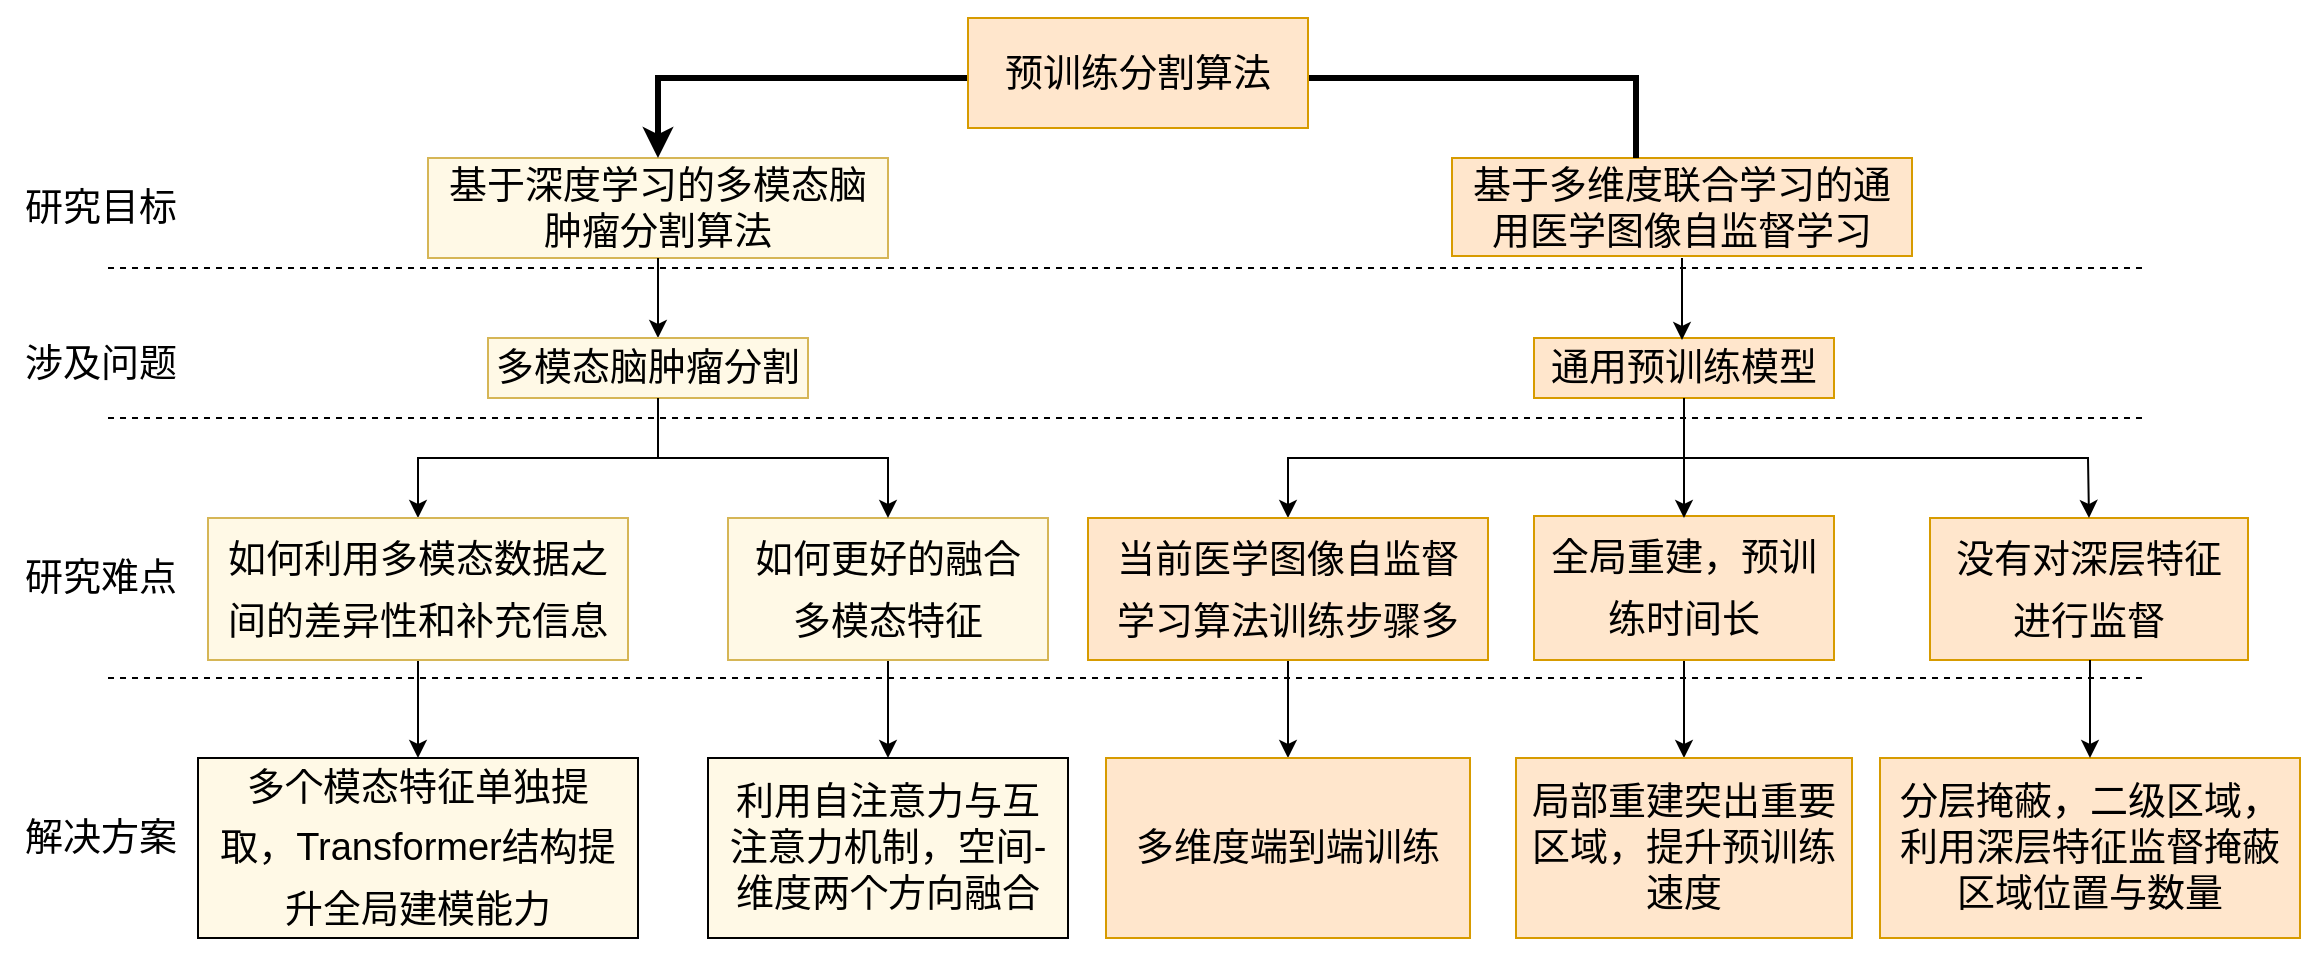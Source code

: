 <mxfile version="21.1.4" type="github">
  <diagram id="0XalJRFb_FaLtltL8yvP" name="Page-1">
    <mxGraphModel dx="1194" dy="716" grid="1" gridSize="10" guides="1" tooltips="1" connect="1" arrows="1" fold="1" page="1" pageScale="1" pageWidth="827" pageHeight="1169" math="0" shadow="0">
      <root>
        <mxCell id="0" />
        <mxCell id="1" parent="0" />
        <mxCell id="RfJ-P4A6I4sV2qX86uT7-1" value="&lt;span style=&quot;font-size: 19px;&quot;&gt;基于深度学习的多模态脑肿瘤分割算法&lt;/span&gt;" style="rounded=0;whiteSpace=wrap;html=1;fontSize=19;spacing=3;fillColor=#fff9e6;strokeColor=#d6b656;fontStyle=0" parent="1" vertex="1">
          <mxGeometry x="240" y="190" width="230" height="50" as="geometry" />
        </mxCell>
        <mxCell id="nW3R6R8pkiTnBgql9zXT-2" value="" style="edgeStyle=orthogonalEdgeStyle;rounded=0;orthogonalLoop=1;jettySize=auto;html=1;entryX=0.5;entryY=0;entryDx=0;entryDy=0;fontSize=19;strokeWidth=3;fontStyle=0" parent="1" source="nW3R6R8pkiTnBgql9zXT-5" target="RfJ-P4A6I4sV2qX86uT7-1" edge="1">
          <mxGeometry relative="1" as="geometry">
            <mxPoint x="330" y="50" as="targetPoint" />
            <Array as="points">
              <mxPoint x="355" y="150" />
            </Array>
          </mxGeometry>
        </mxCell>
        <mxCell id="RfJ-P4A6I4sV2qX86uT7-2" value="&lt;span style=&quot;font-size: 19px;&quot;&gt;基于多维度联合学习的通用医学图像自监督学习&lt;/span&gt;" style="rounded=0;whiteSpace=wrap;html=1;fontSize=19;spacing=3;fillColor=#ffe6cc;strokeColor=#d79b00;fontStyle=0" parent="1" vertex="1">
          <mxGeometry x="752" y="190" width="230" height="49" as="geometry" />
        </mxCell>
        <mxCell id="RfJ-P4A6I4sV2qX86uT7-3" value="" style="endArrow=classic;html=1;rounded=0;fontSize=19;fontStyle=0" parent="1" edge="1">
          <mxGeometry width="50" height="50" relative="1" as="geometry">
            <mxPoint x="355" y="240" as="sourcePoint" />
            <mxPoint x="355" y="280" as="targetPoint" />
          </mxGeometry>
        </mxCell>
        <mxCell id="RfJ-P4A6I4sV2qX86uT7-6" value="&lt;span style=&quot;font-size: 19px;&quot;&gt;多模态脑肿瘤分割&lt;/span&gt;" style="rounded=0;whiteSpace=wrap;html=1;fontSize=19;fontStyle=0;fillColor=#fff9e6;strokeColor=#d6b656;" parent="1" vertex="1">
          <mxGeometry x="270" y="280" width="160" height="30" as="geometry" />
        </mxCell>
        <mxCell id="RfJ-P4A6I4sV2qX86uT7-7" value="&lt;span style=&quot;font-size: 19px;&quot;&gt;通用预训练模型&lt;/span&gt;" style="rounded=0;whiteSpace=wrap;html=1;fontSize=19;fontStyle=0;fillColor=#ffe6cc;strokeColor=#d79b00;" parent="1" vertex="1">
          <mxGeometry x="793" y="280" width="150" height="30" as="geometry" />
        </mxCell>
        <mxCell id="RfJ-P4A6I4sV2qX86uT7-8" value="" style="endArrow=classic;html=1;rounded=0;fontSize=19;fontStyle=0" parent="1" edge="1">
          <mxGeometry width="50" height="50" relative="1" as="geometry">
            <mxPoint x="867" y="240" as="sourcePoint" />
            <mxPoint x="867" y="281" as="targetPoint" />
          </mxGeometry>
        </mxCell>
        <mxCell id="RfJ-P4A6I4sV2qX86uT7-9" value="" style="endArrow=classic;html=1;rounded=0;fontSize=19;entryX=0.5;entryY=0;entryDx=0;entryDy=0;fontStyle=0" parent="1" edge="1">
          <mxGeometry width="50" height="50" relative="1" as="geometry">
            <mxPoint x="355" y="310" as="sourcePoint" />
            <mxPoint x="235" y="370" as="targetPoint" />
            <Array as="points">
              <mxPoint x="355" y="340" />
              <mxPoint x="235" y="340" />
            </Array>
          </mxGeometry>
        </mxCell>
        <mxCell id="RfJ-P4A6I4sV2qX86uT7-21" value="" style="edgeStyle=orthogonalEdgeStyle;rounded=0;orthogonalLoop=1;jettySize=auto;html=1;fontSize=19;fontColor=none;fontStyle=0" parent="1" source="RfJ-P4A6I4sV2qX86uT7-10" target="RfJ-P4A6I4sV2qX86uT7-20" edge="1">
          <mxGeometry relative="1" as="geometry" />
        </mxCell>
        <mxCell id="RfJ-P4A6I4sV2qX86uT7-10" value="&lt;span style=&quot;line-height: 1.6; font-size: 19px;&quot;&gt;如何利用多模态数据之间的差异性和补充信息&lt;/span&gt;" style="rounded=0;whiteSpace=wrap;html=1;spacingTop=0;spacing=9;fontSize=19;fontStyle=0;fillColor=#fff9e6;strokeColor=#d6b656;" parent="1" vertex="1">
          <mxGeometry x="130" y="370" width="210" height="71" as="geometry" />
        </mxCell>
        <mxCell id="RfJ-P4A6I4sV2qX86uT7-23" value="" style="edgeStyle=orthogonalEdgeStyle;rounded=0;orthogonalLoop=1;jettySize=auto;html=1;fontSize=19;fontColor=none;fontStyle=0" parent="1" source="RfJ-P4A6I4sV2qX86uT7-11" target="RfJ-P4A6I4sV2qX86uT7-22" edge="1">
          <mxGeometry relative="1" as="geometry" />
        </mxCell>
        <mxCell id="RfJ-P4A6I4sV2qX86uT7-11" value="&lt;span style=&quot;line-height: 1.6; font-size: 19px;&quot;&gt;如何更好的融合多模态特征&lt;/span&gt;" style="rounded=0;whiteSpace=wrap;html=1;spacingTop=0;spacing=9;fontSize=19;fontStyle=0;fillColor=#fff9e6;strokeColor=#d6b656;" parent="1" vertex="1">
          <mxGeometry x="390" y="370" width="160" height="71" as="geometry" />
        </mxCell>
        <mxCell id="RfJ-P4A6I4sV2qX86uT7-12" value="" style="endArrow=classic;html=1;rounded=0;fontSize=19;entryX=0.5;entryY=0;entryDx=0;entryDy=0;fontStyle=0" parent="1" target="RfJ-P4A6I4sV2qX86uT7-11" edge="1">
          <mxGeometry width="50" height="50" relative="1" as="geometry">
            <mxPoint x="355" y="340" as="sourcePoint" />
            <mxPoint x="475" y="380" as="targetPoint" />
            <Array as="points">
              <mxPoint x="470" y="340" />
            </Array>
          </mxGeometry>
        </mxCell>
        <mxCell id="RfJ-P4A6I4sV2qX86uT7-13" value="" style="endArrow=classic;html=1;rounded=0;fontSize=19;entryX=0.5;entryY=0;entryDx=0;entryDy=0;fontStyle=0" parent="1" target="RfJ-P4A6I4sV2qX86uT7-14" edge="1">
          <mxGeometry width="50" height="50" relative="1" as="geometry">
            <mxPoint x="868" y="310" as="sourcePoint" />
            <mxPoint x="688" y="380" as="targetPoint" />
            <Array as="points">
              <mxPoint x="868" y="340" />
              <mxPoint x="670" y="340" />
            </Array>
          </mxGeometry>
        </mxCell>
        <mxCell id="QW03_5iMkFS6dEdzVYkD-1" value="" style="edgeStyle=orthogonalEdgeStyle;rounded=0;orthogonalLoop=1;jettySize=auto;html=1;fontStyle=0" parent="1" source="RfJ-P4A6I4sV2qX86uT7-14" target="RfJ-P4A6I4sV2qX86uT7-24" edge="1">
          <mxGeometry relative="1" as="geometry" />
        </mxCell>
        <mxCell id="RfJ-P4A6I4sV2qX86uT7-14" value="&lt;span style=&quot;line-height: 1.6; font-size: 19px;&quot;&gt;当前医学图像自监督学习算法训练步骤多&lt;/span&gt;" style="rounded=0;whiteSpace=wrap;html=1;spacingTop=0;spacing=9;fontSize=19;fontStyle=0;fillColor=#ffe6cc;strokeColor=#d79b00;" parent="1" vertex="1">
          <mxGeometry x="570" y="370" width="200" height="71" as="geometry" />
        </mxCell>
        <mxCell id="RfJ-P4A6I4sV2qX86uT7-15" value="&lt;span style=&quot;line-height: 1.6; font-size: 19px;&quot;&gt;没有对深层特征进行监督&lt;/span&gt;" style="rounded=0;whiteSpace=wrap;html=1;spacingTop=0;spacing=9;fontSize=19;fontStyle=0;fillColor=#ffe6cc;strokeColor=#d79b00;" parent="1" vertex="1">
          <mxGeometry x="991" y="370" width="159" height="71" as="geometry" />
        </mxCell>
        <mxCell id="RfJ-P4A6I4sV2qX86uT7-16" value="" style="endArrow=classic;html=1;rounded=0;fontSize=19;fontStyle=0;entryX=0.5;entryY=0;entryDx=0;entryDy=0;" parent="1" target="RfJ-P4A6I4sV2qX86uT7-15" edge="1">
          <mxGeometry width="50" height="50" relative="1" as="geometry">
            <mxPoint x="868" y="340" as="sourcePoint" />
            <mxPoint x="1090" y="350" as="targetPoint" />
            <Array as="points">
              <mxPoint x="1070" y="340" />
            </Array>
          </mxGeometry>
        </mxCell>
        <mxCell id="RfJ-P4A6I4sV2qX86uT7-27" value="" style="edgeStyle=orthogonalEdgeStyle;rounded=0;orthogonalLoop=1;jettySize=auto;html=1;fontSize=19;fontColor=none;fontStyle=0" parent="1" source="RfJ-P4A6I4sV2qX86uT7-17" target="RfJ-P4A6I4sV2qX86uT7-26" edge="1">
          <mxGeometry relative="1" as="geometry" />
        </mxCell>
        <mxCell id="RfJ-P4A6I4sV2qX86uT7-17" value="&lt;span style=&quot;line-height: 1.6; font-size: 19px;&quot;&gt;全局重建，预训练时间长&lt;/span&gt;" style="rounded=0;whiteSpace=wrap;html=1;spacingTop=0;spacing=9;fontSize=19;fontStyle=0;fillColor=#ffe6cc;strokeColor=#d79b00;" parent="1" vertex="1">
          <mxGeometry x="793" y="369" width="150" height="72" as="geometry" />
        </mxCell>
        <mxCell id="RfJ-P4A6I4sV2qX86uT7-18" value="" style="endArrow=classic;html=1;rounded=0;fontSize=19;fontStyle=0" parent="1" edge="1">
          <mxGeometry width="50" height="50" relative="1" as="geometry">
            <mxPoint x="868" y="340" as="sourcePoint" />
            <mxPoint x="868" y="370" as="targetPoint" />
          </mxGeometry>
        </mxCell>
        <mxCell id="RfJ-P4A6I4sV2qX86uT7-20" value="&lt;p style=&quot;line-height: 1.6; font-size: 19px;&quot;&gt;多个模态特征单独提取，Transformer结构提升全局建模能力&lt;/p&gt;" style="whiteSpace=wrap;html=1;fontSize=19;rounded=0;spacingTop=0;spacing=9;fontStyle=0;fillColor=#FFF9E6;" parent="1" vertex="1">
          <mxGeometry x="125" y="490" width="220" height="90" as="geometry" />
        </mxCell>
        <mxCell id="RfJ-P4A6I4sV2qX86uT7-22" value="利用自注意力与互注意力机制，空间-维度两个方向融合" style="whiteSpace=wrap;html=1;fontSize=19;rounded=0;spacingTop=0;spacing=9;fontStyle=0;fillColor=#FFF9E6;" parent="1" vertex="1">
          <mxGeometry x="380" y="490" width="180" height="90" as="geometry" />
        </mxCell>
        <mxCell id="RfJ-P4A6I4sV2qX86uT7-24" value="多维度端到端训练" style="whiteSpace=wrap;html=1;fontSize=19;rounded=0;spacingTop=0;spacing=9;fontStyle=0;fillColor=#ffe6cc;strokeColor=#d79b00;" parent="1" vertex="1">
          <mxGeometry x="579" y="490" width="182" height="90" as="geometry" />
        </mxCell>
        <mxCell id="RfJ-P4A6I4sV2qX86uT7-26" value="局部重建突出重要区域，提升预训练速度" style="whiteSpace=wrap;html=1;fontSize=19;rounded=0;spacingTop=0;spacing=9;fontStyle=0;fillColor=#ffe6cc;strokeColor=#d79b00;" parent="1" vertex="1">
          <mxGeometry x="784" y="490" width="168" height="90" as="geometry" />
        </mxCell>
        <mxCell id="RfJ-P4A6I4sV2qX86uT7-28" value="分层掩蔽，二级区域，利用深层特征监督掩蔽区域位置与数量" style="whiteSpace=wrap;html=1;fontSize=19;rounded=0;spacingTop=0;spacing=9;fontStyle=0;fillColor=#ffe6cc;strokeColor=#d79b00;" parent="1" vertex="1">
          <mxGeometry x="966" y="490" width="210" height="90" as="geometry" />
        </mxCell>
        <mxCell id="RfJ-P4A6I4sV2qX86uT7-30" value="" style="endArrow=none;dashed=1;html=1;rounded=0;fontSize=13;fontColor=none;fontStyle=0" parent="1" edge="1">
          <mxGeometry width="50" height="50" relative="1" as="geometry">
            <mxPoint x="80" y="245" as="sourcePoint" />
            <mxPoint x="1100" y="245" as="targetPoint" />
          </mxGeometry>
        </mxCell>
        <mxCell id="RfJ-P4A6I4sV2qX86uT7-31" value="" style="endArrow=none;dashed=1;html=1;rounded=0;fontSize=13;fontColor=none;fontStyle=0" parent="1" edge="1">
          <mxGeometry width="50" height="50" relative="1" as="geometry">
            <mxPoint x="80" y="320" as="sourcePoint" />
            <mxPoint x="1100" y="320" as="targetPoint" />
          </mxGeometry>
        </mxCell>
        <mxCell id="RfJ-P4A6I4sV2qX86uT7-32" value="" style="endArrow=none;dashed=1;html=1;rounded=0;fontSize=13;fontColor=none;fontStyle=0" parent="1" edge="1">
          <mxGeometry width="50" height="50" relative="1" as="geometry">
            <mxPoint x="80" y="450" as="sourcePoint" />
            <mxPoint x="1100" y="450" as="targetPoint" />
          </mxGeometry>
        </mxCell>
        <mxCell id="RfJ-P4A6I4sV2qX86uT7-34" value="&lt;font style=&quot;font-size: 19px;&quot;&gt;研究目标&lt;/font&gt;" style="text;html=1;align=center;verticalAlign=middle;resizable=0;points=[];autosize=1;strokeColor=none;fillColor=none;fontSize=19;fontColor=none;fontStyle=0" parent="1" vertex="1">
          <mxGeometry x="26" y="195" width="100" height="40" as="geometry" />
        </mxCell>
        <mxCell id="RfJ-P4A6I4sV2qX86uT7-35" value="&lt;font style=&quot;font-size: 19px;&quot;&gt;涉及问题&lt;/font&gt;" style="text;html=1;align=center;verticalAlign=middle;resizable=0;points=[];autosize=1;strokeColor=none;fillColor=none;fontSize=19;fontColor=none;fontStyle=0" parent="1" vertex="1">
          <mxGeometry x="26" y="273" width="100" height="40" as="geometry" />
        </mxCell>
        <mxCell id="RfJ-P4A6I4sV2qX86uT7-36" value="&lt;font style=&quot;font-size: 19px;&quot;&gt;研究难点&lt;/font&gt;" style="text;html=1;align=center;verticalAlign=middle;resizable=0;points=[];autosize=1;strokeColor=none;fillColor=none;fontSize=19;fontColor=none;fontStyle=0" parent="1" vertex="1">
          <mxGeometry x="26" y="380" width="100" height="40" as="geometry" />
        </mxCell>
        <mxCell id="RfJ-P4A6I4sV2qX86uT7-37" value="&lt;font style=&quot;font-size: 19px;&quot;&gt;解决方案&lt;/font&gt;" style="text;html=1;align=center;verticalAlign=middle;resizable=0;points=[];autosize=1;strokeColor=none;fillColor=none;fontSize=19;fontColor=none;fontStyle=0" parent="1" vertex="1">
          <mxGeometry x="26" y="510" width="100" height="40" as="geometry" />
        </mxCell>
        <mxCell id="QW03_5iMkFS6dEdzVYkD-9" value="" style="edgeStyle=orthogonalEdgeStyle;rounded=0;orthogonalLoop=1;jettySize=auto;html=1;fontSize=19;fontColor=none;fontStyle=0" parent="1" edge="1">
          <mxGeometry relative="1" as="geometry">
            <mxPoint x="1071" y="441" as="sourcePoint" />
            <mxPoint x="1071" y="490" as="targetPoint" />
          </mxGeometry>
        </mxCell>
        <mxCell id="wpluBySQdmeiz41OMI_m-1" value="" style="edgeStyle=orthogonalEdgeStyle;rounded=0;orthogonalLoop=1;jettySize=auto;html=1;entryX=0.5;entryY=0;entryDx=0;entryDy=0;fontSize=19;strokeWidth=3;fontStyle=0" edge="1" parent="1" source="RfJ-P4A6I4sV2qX86uT7-2" target="nW3R6R8pkiTnBgql9zXT-5">
          <mxGeometry relative="1" as="geometry">
            <mxPoint x="355" y="190" as="targetPoint" />
            <Array as="points">
              <mxPoint x="844" y="150" />
            </Array>
            <mxPoint x="844" y="190" as="sourcePoint" />
          </mxGeometry>
        </mxCell>
        <mxCell id="nW3R6R8pkiTnBgql9zXT-5" value="&lt;span style=&quot;font-size: 19px;&quot;&gt;预训练分割算法&lt;/span&gt;" style="rounded=0;whiteSpace=wrap;html=1;fontSize=19;fillColor=#ffe6cc;fontStyle=0;strokeColor=#d79b00;" parent="1" vertex="1">
          <mxGeometry x="510" y="120" width="170" height="55" as="geometry" />
        </mxCell>
      </root>
    </mxGraphModel>
  </diagram>
</mxfile>
